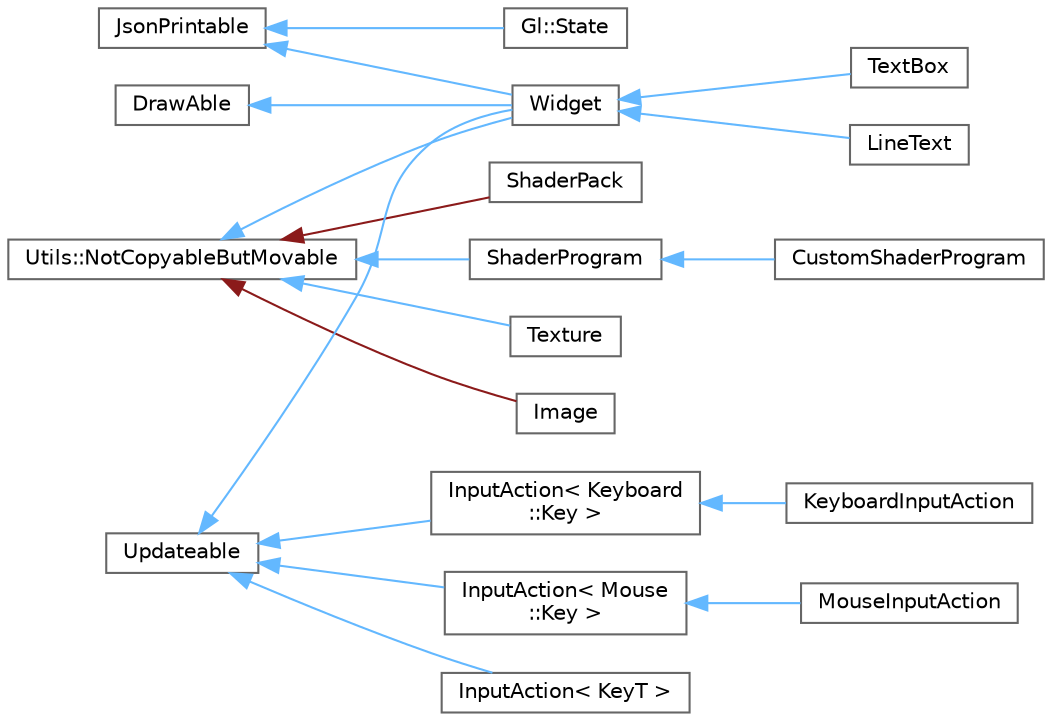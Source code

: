 digraph "Graphical Class Hierarchy"
{
 // LATEX_PDF_SIZE
  bgcolor="transparent";
  edge [fontname=Helvetica,fontsize=10,labelfontname=Helvetica,labelfontsize=10];
  node [fontname=Helvetica,fontsize=10,shape=box,height=0.2,width=0.4];
  rankdir="LR";
  Node0 [id="Node000000",label="DrawAble",height=0.2,width=0.4,color="grey40", fillcolor="white", style="filled",URL="$class_draw_able.html",tooltip=" "];
  Node0 -> Node1 [id="edge1_Node000000_Node000001",dir="back",color="steelblue1",style="solid",tooltip=" "];
  Node1 [id="Node000001",label="Widget",height=0.2,width=0.4,color="grey40", fillcolor="white", style="filled",URL="$class_widget.html",tooltip=" "];
  Node1 -> Node2 [id="edge2_Node000001_Node000002",dir="back",color="steelblue1",style="solid",tooltip=" "];
  Node2 [id="Node000002",label="LineText",height=0.2,width=0.4,color="grey40", fillcolor="white", style="filled",URL="$class_line_text.html",tooltip=" "];
  Node1 -> Node3 [id="edge3_Node000001_Node000003",dir="back",color="steelblue1",style="solid",tooltip=" "];
  Node3 [id="Node000003",label="TextBox",height=0.2,width=0.4,color="grey40", fillcolor="white", style="filled",URL="$class_text_box.html",tooltip=" "];
  Node4 [id="Node000004",label="JsonPrintable",height=0.2,width=0.4,color="grey40", fillcolor="white", style="filled",URL="$class_json_printable.html",tooltip=" "];
  Node4 -> Node5 [id="edge4_Node000004_Node000005",dir="back",color="steelblue1",style="solid",tooltip=" "];
  Node5 [id="Node000005",label="Gl::State",height=0.2,width=0.4,color="grey40", fillcolor="white", style="filled",URL="$struct_gl_1_1_state.html",tooltip=" "];
  Node4 -> Node1 [id="edge5_Node000004_Node000001",dir="back",color="steelblue1",style="solid",tooltip=" "];
  Node6 [id="Node000006",label="Utils::NotCopyableButMovable",height=0.2,width=0.4,color="grey40", fillcolor="white", style="filled",URL="$class_utils_1_1_not_copyable_but_movable.html",tooltip=" "];
  Node6 -> Node7 [id="edge6_Node000006_Node000007",dir="back",color="firebrick4",style="solid",tooltip=" "];
  Node7 [id="Node000007",label="Image",height=0.2,width=0.4,color="grey40", fillcolor="white", style="filled",URL="$class_image.html",tooltip=" "];
  Node6 -> Node8 [id="edge7_Node000006_Node000008",dir="back",color="firebrick4",style="solid",tooltip=" "];
  Node8 [id="Node000008",label="ShaderPack",height=0.2,width=0.4,color="grey40", fillcolor="white", style="filled",URL="$class_shader_pack.html",tooltip=" "];
  Node6 -> Node9 [id="edge8_Node000006_Node000009",dir="back",color="steelblue1",style="solid",tooltip=" "];
  Node9 [id="Node000009",label="ShaderProgram",height=0.2,width=0.4,color="grey40", fillcolor="white", style="filled",URL="$class_shader_program.html",tooltip=" "];
  Node9 -> Node10 [id="edge9_Node000009_Node000010",dir="back",color="steelblue1",style="solid",tooltip=" "];
  Node10 [id="Node000010",label="CustomShaderProgram",height=0.2,width=0.4,color="grey40", fillcolor="white", style="filled",URL="$class_custom_shader_program.html",tooltip=" "];
  Node6 -> Node11 [id="edge10_Node000006_Node000011",dir="back",color="steelblue1",style="solid",tooltip=" "];
  Node11 [id="Node000011",label="Texture",height=0.2,width=0.4,color="grey40", fillcolor="white", style="filled",URL="$class_texture.html",tooltip=" "];
  Node6 -> Node1 [id="edge11_Node000006_Node000001",dir="back",color="steelblue1",style="solid",tooltip=" "];
  Node12 [id="Node000012",label="Updateable",height=0.2,width=0.4,color="grey40", fillcolor="white", style="filled",URL="$class_updateable.html",tooltip=" "];
  Node12 -> Node13 [id="edge12_Node000012_Node000013",dir="back",color="steelblue1",style="solid",tooltip=" "];
  Node13 [id="Node000013",label="InputAction\< Keyboard\l::Key \>",height=0.2,width=0.4,color="grey40", fillcolor="white", style="filled",URL="$class_input_action.html",tooltip=" "];
  Node13 -> Node14 [id="edge13_Node000013_Node000014",dir="back",color="steelblue1",style="solid",tooltip=" "];
  Node14 [id="Node000014",label="KeyboardInputAction",height=0.2,width=0.4,color="grey40", fillcolor="white", style="filled",URL="$class_keyboard_input_action.html",tooltip=" "];
  Node12 -> Node15 [id="edge14_Node000012_Node000015",dir="back",color="steelblue1",style="solid",tooltip=" "];
  Node15 [id="Node000015",label="InputAction\< Mouse\l::Key \>",height=0.2,width=0.4,color="grey40", fillcolor="white", style="filled",URL="$class_input_action.html",tooltip=" "];
  Node15 -> Node16 [id="edge15_Node000015_Node000016",dir="back",color="steelblue1",style="solid",tooltip=" "];
  Node16 [id="Node000016",label="MouseInputAction",height=0.2,width=0.4,color="grey40", fillcolor="white", style="filled",URL="$class_mouse_input_action.html",tooltip=" "];
  Node12 -> Node17 [id="edge16_Node000012_Node000017",dir="back",color="steelblue1",style="solid",tooltip=" "];
  Node17 [id="Node000017",label="InputAction\< KeyT \>",height=0.2,width=0.4,color="grey40", fillcolor="white", style="filled",URL="$class_input_action.html",tooltip=" "];
  Node12 -> Node1 [id="edge17_Node000012_Node000001",dir="back",color="steelblue1",style="solid",tooltip=" "];
}
